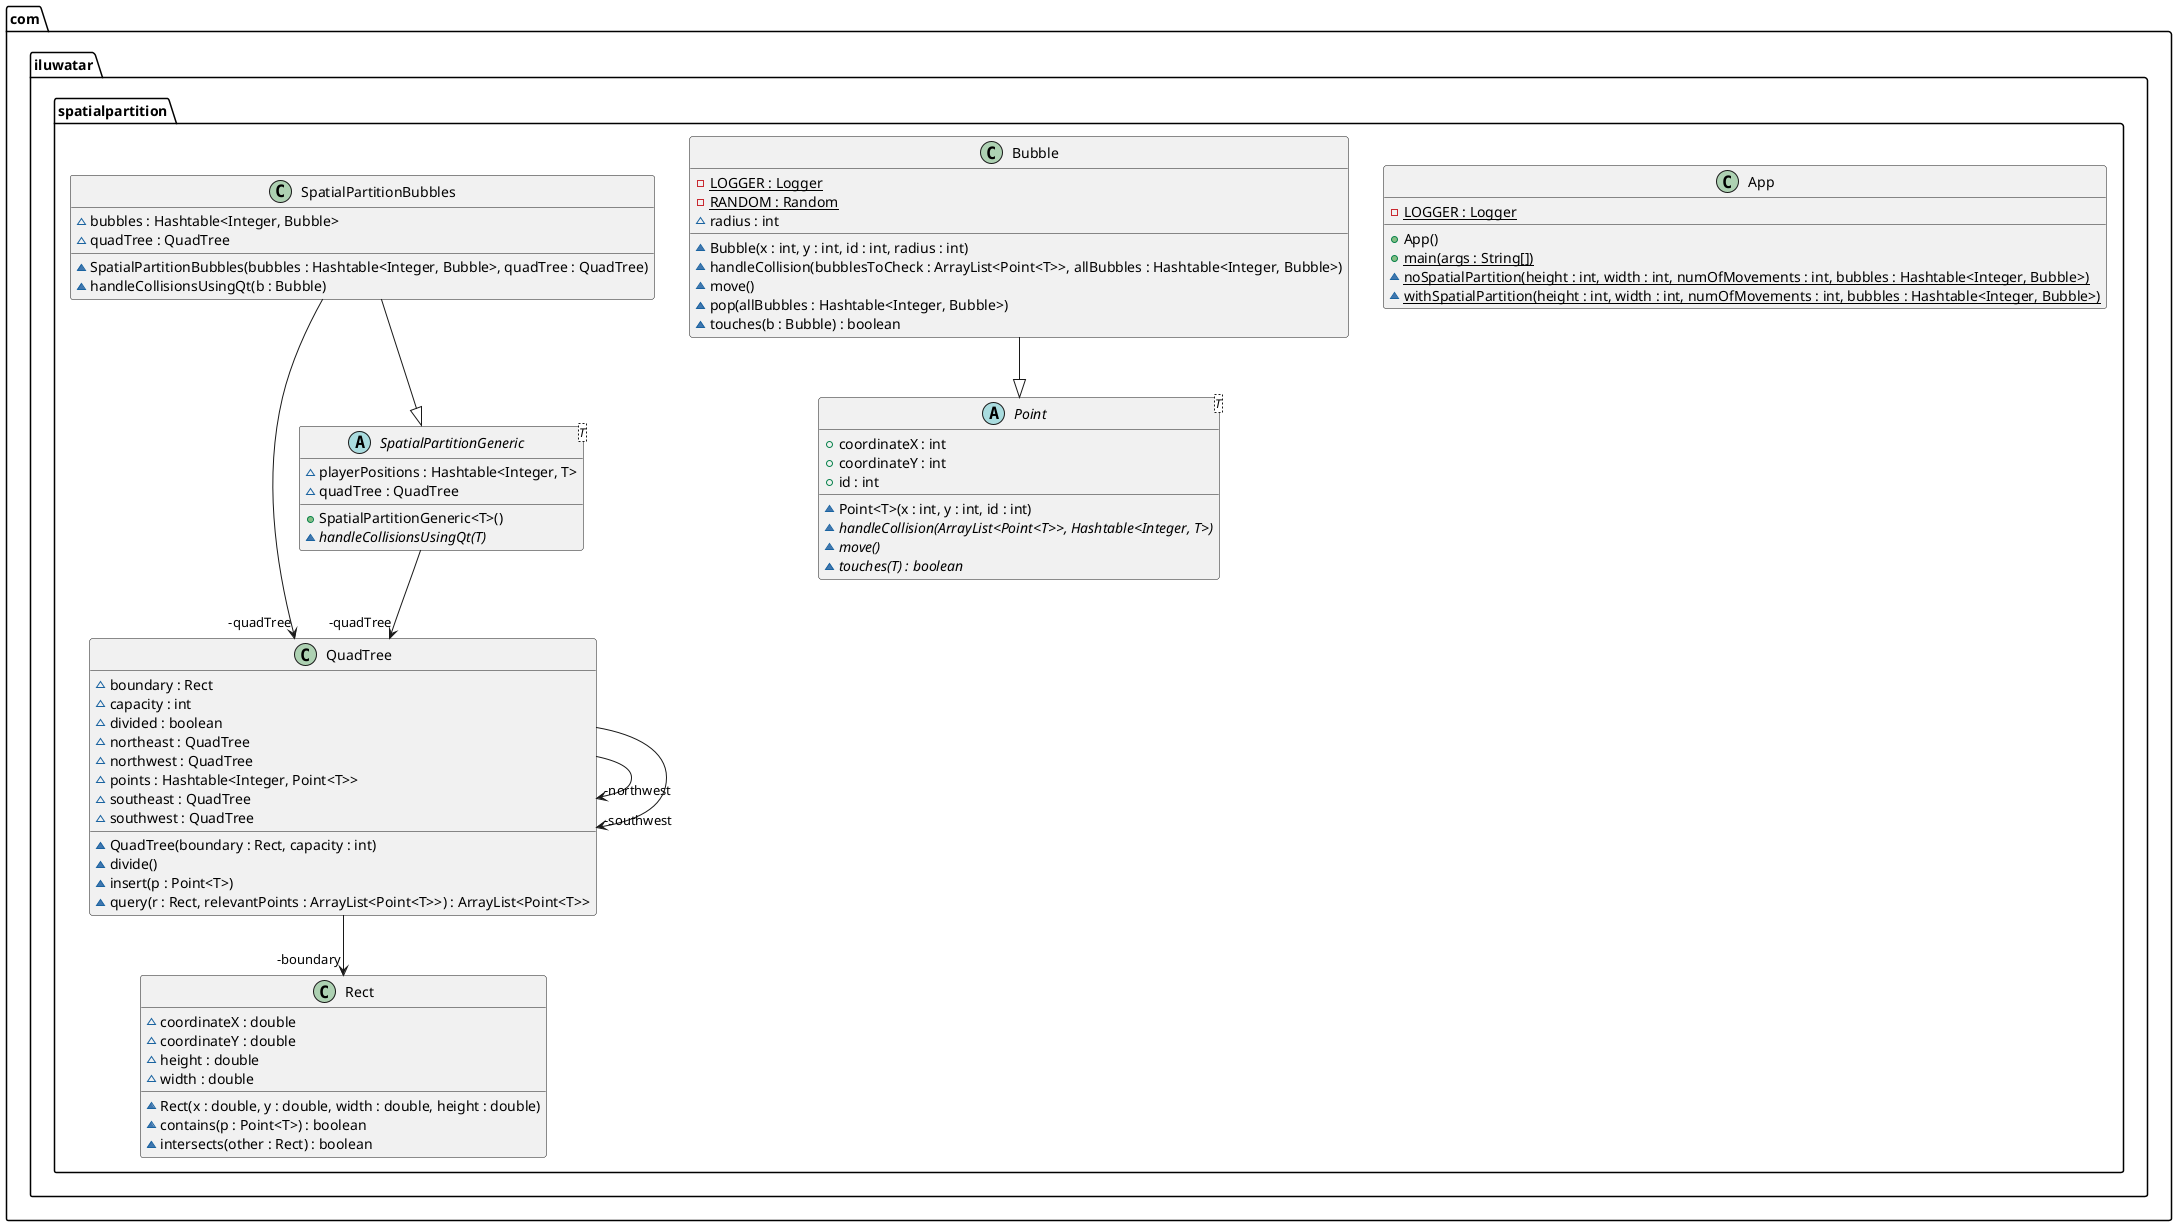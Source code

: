 @startuml
package com.iluwatar.spatialpartition {
  class App {
    - LOGGER : Logger {static}
    + App()
    + main(args : String[]) {static}
    ~ noSpatialPartition(height : int, width : int, numOfMovements : int, bubbles : Hashtable<Integer, Bubble>) {static}
    ~ withSpatialPartition(height : int, width : int, numOfMovements : int, bubbles : Hashtable<Integer, Bubble>) {static}
  }
  class Bubble {
    - LOGGER : Logger {static}
    - RANDOM : Random {static}
    ~ radius : int
    ~ Bubble(x : int, y : int, id : int, radius : int)
    ~ handleCollision(bubblesToCheck : ArrayList<Point<T>>, allBubbles : Hashtable<Integer, Bubble>)
    ~ move()
    ~ pop(allBubbles : Hashtable<Integer, Bubble>)
    ~ touches(b : Bubble) : boolean
  }
  abstract class Point<T> {
    + coordinateX : int
    + coordinateY : int
    + id : int
    ~ Point<T>(x : int, y : int, id : int)
    ~ handleCollision(ArrayList<Point<T>>, Hashtable<Integer, T>) {abstract}
    ~ move() {abstract}
    ~ touches(T) : boolean {abstract}
  }
  class QuadTree {
    ~ boundary : Rect
    ~ capacity : int
    ~ divided : boolean
    ~ northeast : QuadTree
    ~ northwest : QuadTree
    ~ points : Hashtable<Integer, Point<T>>
    ~ southeast : QuadTree
    ~ southwest : QuadTree
    ~ QuadTree(boundary : Rect, capacity : int)
    ~ divide()
    ~ insert(p : Point<T>)
    ~ query(r : Rect, relevantPoints : ArrayList<Point<T>>) : ArrayList<Point<T>>
  }
  class Rect {
    ~ coordinateX : double
    ~ coordinateY : double
    ~ height : double
    ~ width : double
    ~ Rect(x : double, y : double, width : double, height : double)
    ~ contains(p : Point<T>) : boolean
    ~ intersects(other : Rect) : boolean
  }
  class SpatialPartitionBubbles {
    ~ bubbles : Hashtable<Integer, Bubble>
    ~ quadTree : QuadTree
    ~ SpatialPartitionBubbles(bubbles : Hashtable<Integer, Bubble>, quadTree : QuadTree)
    ~ handleCollisionsUsingQt(b : Bubble)
  }
  abstract class SpatialPartitionGeneric<T> {
    ~ playerPositions : Hashtable<Integer, T>
    ~ quadTree : QuadTree
    + SpatialPartitionGeneric<T>()
    ~ handleCollisionsUsingQt(T) {abstract}
  }
}
SpatialPartitionBubbles -->  "-quadTree" QuadTree
SpatialPartitionGeneric -->  "-quadTree" QuadTree
QuadTree -->  "-boundary" Rect
QuadTree -->  "-northwest" QuadTree
QuadTree -->  "-southwest" QuadTree
Bubble --|> Point 
SpatialPartitionBubbles --|> SpatialPartitionGeneric 
@enduml
